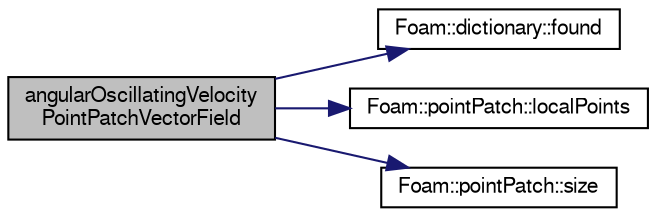 digraph "angularOscillatingVelocityPointPatchVectorField"
{
  bgcolor="transparent";
  edge [fontname="FreeSans",fontsize="10",labelfontname="FreeSans",labelfontsize="10"];
  node [fontname="FreeSans",fontsize="10",shape=record];
  rankdir="LR";
  Node1 [label="angularOscillatingVelocity\lPointPatchVectorField",height=0.2,width=0.4,color="black", fillcolor="grey75", style="filled" fontcolor="black"];
  Node1 -> Node2 [color="midnightblue",fontsize="10",style="solid",fontname="FreeSans"];
  Node2 [label="Foam::dictionary::found",height=0.2,width=0.4,color="black",URL="$a00502.html#ae9d6521e0e8d3956f9b49ddeb44877b8",tooltip="Search dictionary for given keyword. "];
  Node1 -> Node3 [color="midnightblue",fontsize="10",style="solid",fontname="FreeSans"];
  Node3 [label="Foam::pointPatch::localPoints",height=0.2,width=0.4,color="black",URL="$a01836.html#a9e6a7aee94f7a61d9d191bc4d71b17bc",tooltip="Return mesh points. "];
  Node1 -> Node4 [color="midnightblue",fontsize="10",style="solid",fontname="FreeSans"];
  Node4 [label="Foam::pointPatch::size",height=0.2,width=0.4,color="black",URL="$a01836.html#ab50b1cdd1f8dfe0339e7a91f64934c7a",tooltip="Return size. "];
}
